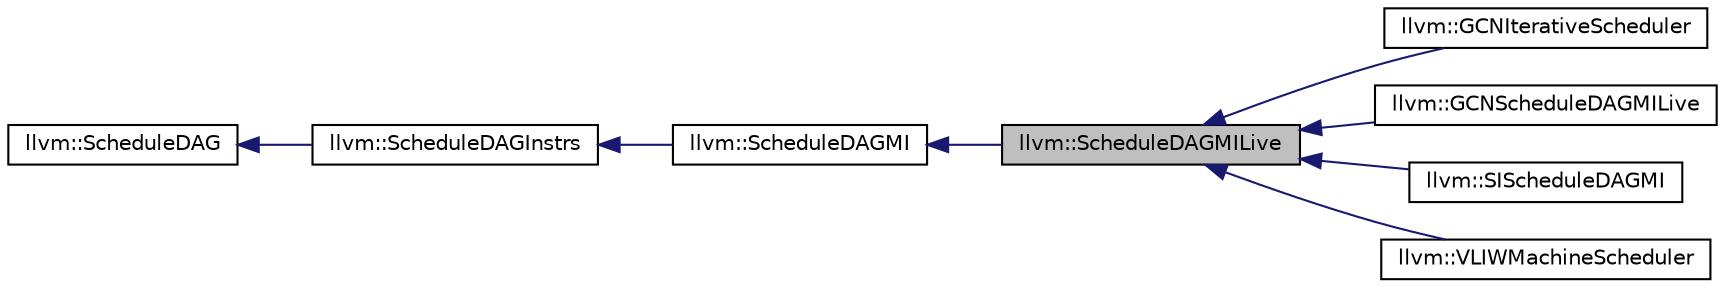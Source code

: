 digraph "llvm::ScheduleDAGMILive"
{
 // LATEX_PDF_SIZE
  bgcolor="transparent";
  edge [fontname="Helvetica",fontsize="10",labelfontname="Helvetica",labelfontsize="10"];
  node [fontname="Helvetica",fontsize="10",shape="box"];
  rankdir="LR";
  Node1 [label="llvm::ScheduleDAGMILive",height=0.2,width=0.4,color="black", fillcolor="grey75", style="filled", fontcolor="black",tooltip="ScheduleDAGMILive is an implementation of ScheduleDAGInstrs that schedules machine instructions while..."];
  Node2 -> Node1 [dir="back",color="midnightblue",fontsize="10",style="solid",fontname="Helvetica"];
  Node2 [label="llvm::ScheduleDAGMI",height=0.2,width=0.4,color="black",URL="$classllvm_1_1ScheduleDAGMI.html",tooltip="ScheduleDAGMI is an implementation of ScheduleDAGInstrs that simply schedules machine instructions ac..."];
  Node3 -> Node2 [dir="back",color="midnightblue",fontsize="10",style="solid",fontname="Helvetica"];
  Node3 [label="llvm::ScheduleDAGInstrs",height=0.2,width=0.4,color="black",URL="$classllvm_1_1ScheduleDAGInstrs.html",tooltip="A ScheduleDAG for scheduling lists of MachineInstr."];
  Node4 -> Node3 [dir="back",color="midnightblue",fontsize="10",style="solid",fontname="Helvetica"];
  Node4 [label="llvm::ScheduleDAG",height=0.2,width=0.4,color="black",URL="$classllvm_1_1ScheduleDAG.html",tooltip=" "];
  Node1 -> Node5 [dir="back",color="midnightblue",fontsize="10",style="solid",fontname="Helvetica"];
  Node5 [label="llvm::GCNIterativeScheduler",height=0.2,width=0.4,color="black",URL="$classllvm_1_1GCNIterativeScheduler.html",tooltip=" "];
  Node1 -> Node6 [dir="back",color="midnightblue",fontsize="10",style="solid",fontname="Helvetica"];
  Node6 [label="llvm::GCNScheduleDAGMILive",height=0.2,width=0.4,color="black",URL="$classllvm_1_1GCNScheduleDAGMILive.html",tooltip=" "];
  Node1 -> Node7 [dir="back",color="midnightblue",fontsize="10",style="solid",fontname="Helvetica"];
  Node7 [label="llvm::SIScheduleDAGMI",height=0.2,width=0.4,color="black",URL="$classllvm_1_1SIScheduleDAGMI.html",tooltip=" "];
  Node1 -> Node8 [dir="back",color="midnightblue",fontsize="10",style="solid",fontname="Helvetica"];
  Node8 [label="llvm::VLIWMachineScheduler",height=0.2,width=0.4,color="black",URL="$classllvm_1_1VLIWMachineScheduler.html",tooltip="Extend the standard ScheduleDAGMI to provide more context and override the top-level schedule() drive..."];
}
